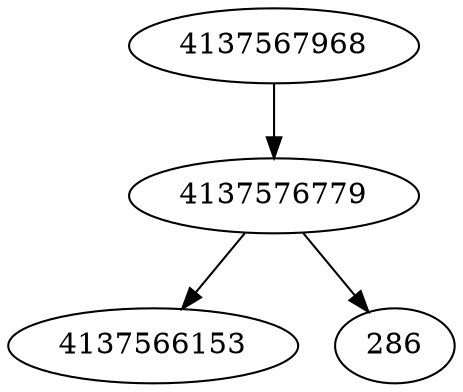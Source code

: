 strict digraph  {
4137567968;
4137566153;
4137576779;
286;
4137567968 -> 4137576779;
4137576779 -> 286;
4137576779 -> 4137566153;
}
